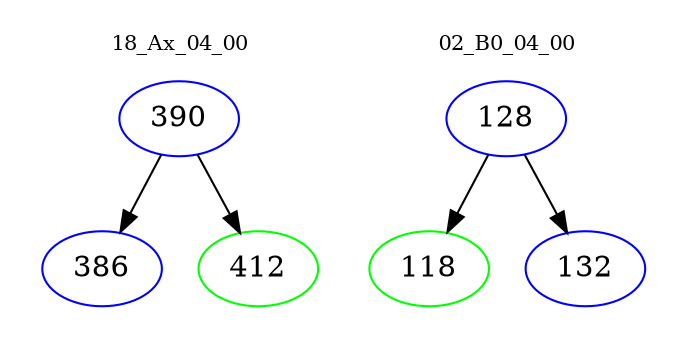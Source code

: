 digraph{
subgraph cluster_0 {
color = white
label = "18_Ax_04_00";
fontsize=10;
T0_390 [label="390", color="blue"]
T0_390 -> T0_386 [color="black"]
T0_386 [label="386", color="blue"]
T0_390 -> T0_412 [color="black"]
T0_412 [label="412", color="green"]
}
subgraph cluster_1 {
color = white
label = "02_B0_04_00";
fontsize=10;
T1_128 [label="128", color="blue"]
T1_128 -> T1_118 [color="black"]
T1_118 [label="118", color="green"]
T1_128 -> T1_132 [color="black"]
T1_132 [label="132", color="blue"]
}
}

